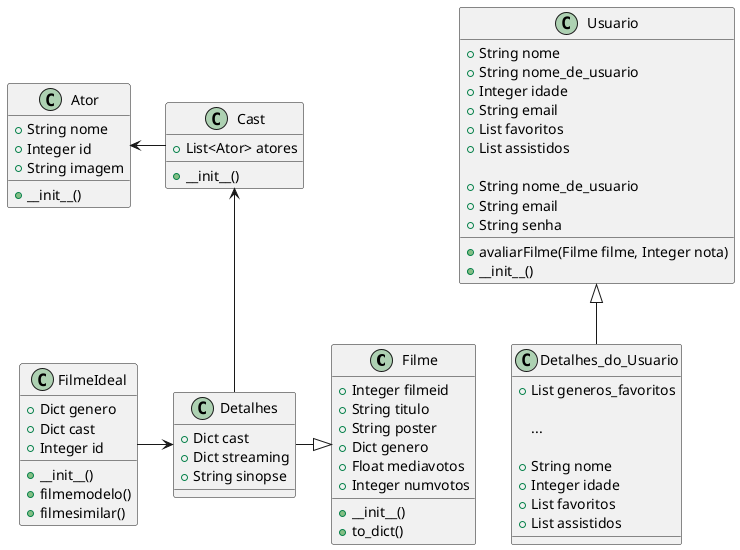 @startuml Diagrama_de_Classses_KlimaX
        class Filme {
                +Integer filmeid
                +String titulo
                +String poster
                +Dict genero
                +Float mediavotos
                +Integer numvotos

                +__init__()
                +to_dict()
        }

        class Detalhes{
                +Dict cast
                +Dict streaming
                +String sinopse


        }

        class Cast{

                +List<Ator> atores
                +__init__()
        }

        class Ator {
                +String nome
                +Integer id
                +String imagem
                +__init__()
        }

        class Usuario {

                +String nome
                +String nome_de_usuario
                +Integer idade
                +String email
                +List favoritos
                +List assistidos
                +avaliarFilme(Filme filme, Integer nota)

                +String nome_de_usuario
                +String email
                +String senha

                +__init__()
        }
        class FilmeIdeal {
                +Dict genero
                +Dict cast
                +Integer id

                +__init__()
                +filmemodelo()
                +filmesimilar()
        }

        class Detalhes_do_Usuario extends Usuario {
                +List generos_favoritos

                ...

                +String nome
                +Integer idade
                +List favoritos
                +List assistidos


        }

        FilmeIdeal -> Detalhes
        Detalhes -|> Filme
        Cast <-- Detalhes
        Ator <- Cast

@enduml
